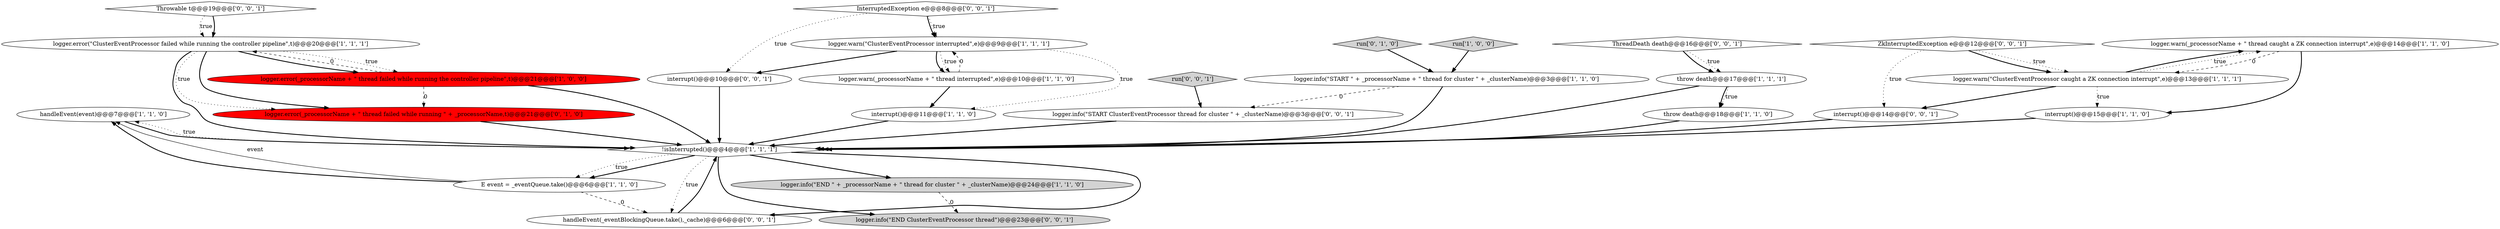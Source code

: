digraph {
4 [style = filled, label = "handleEvent(event)@@@7@@@['1', '1', '0']", fillcolor = white, shape = ellipse image = "AAA0AAABBB1BBB"];
17 [style = filled, label = "logger.error(_processorName + \" thread failed while running \" + _processorName,t)@@@21@@@['0', '1', '0']", fillcolor = red, shape = ellipse image = "AAA1AAABBB2BBB"];
21 [style = filled, label = "ThreadDeath death@@@16@@@['0', '0', '1']", fillcolor = white, shape = diamond image = "AAA0AAABBB3BBB"];
27 [style = filled, label = "interrupt()@@@10@@@['0', '0', '1']", fillcolor = white, shape = ellipse image = "AAA0AAABBB3BBB"];
3 [style = filled, label = "run['1', '0', '0']", fillcolor = lightgray, shape = diamond image = "AAA0AAABBB1BBB"];
18 [style = filled, label = "logger.info(\"START ClusterEventProcessor thread for cluster \" + _clusterName)@@@3@@@['0', '0', '1']", fillcolor = white, shape = ellipse image = "AAA0AAABBB3BBB"];
20 [style = filled, label = "handleEvent(_eventBlockingQueue.take(),_cache)@@@6@@@['0', '0', '1']", fillcolor = white, shape = ellipse image = "AAA0AAABBB3BBB"];
26 [style = filled, label = "logger.info(\"END ClusterEventProcessor thread\")@@@23@@@['0', '0', '1']", fillcolor = lightgray, shape = ellipse image = "AAA0AAABBB3BBB"];
13 [style = filled, label = "logger.error(\"ClusterEventProcessor failed while running the controller pipeline\",t)@@@20@@@['1', '1', '1']", fillcolor = white, shape = ellipse image = "AAA0AAABBB1BBB"];
1 [style = filled, label = "throw death@@@17@@@['1', '1', '1']", fillcolor = white, shape = ellipse image = "AAA0AAABBB1BBB"];
0 [style = filled, label = "E event = _eventQueue.take()@@@6@@@['1', '1', '0']", fillcolor = white, shape = ellipse image = "AAA0AAABBB1BBB"];
23 [style = filled, label = "Throwable t@@@19@@@['0', '0', '1']", fillcolor = white, shape = diamond image = "AAA0AAABBB3BBB"];
8 [style = filled, label = "interrupt()@@@15@@@['1', '1', '0']", fillcolor = white, shape = ellipse image = "AAA0AAABBB1BBB"];
14 [style = filled, label = "logger.error(_processorName + \" thread failed while running the controller pipeline\",t)@@@21@@@['1', '0', '0']", fillcolor = red, shape = ellipse image = "AAA1AAABBB1BBB"];
7 [style = filled, label = "!isInterrupted()@@@4@@@['1', '1', '1']", fillcolor = white, shape = diamond image = "AAA0AAABBB1BBB"];
10 [style = filled, label = "logger.info(\"START \" + _processorName + \" thread for cluster \" + _clusterName)@@@3@@@['1', '1', '0']", fillcolor = white, shape = ellipse image = "AAA0AAABBB1BBB"];
19 [style = filled, label = "run['0', '0', '1']", fillcolor = lightgray, shape = diamond image = "AAA0AAABBB3BBB"];
24 [style = filled, label = "ZkInterruptedException e@@@12@@@['0', '0', '1']", fillcolor = white, shape = diamond image = "AAA0AAABBB3BBB"];
15 [style = filled, label = "throw death@@@18@@@['1', '1', '0']", fillcolor = white, shape = ellipse image = "AAA0AAABBB1BBB"];
12 [style = filled, label = "logger.info(\"END \" + _processorName + \" thread for cluster \" + _clusterName)@@@24@@@['1', '1', '0']", fillcolor = lightgray, shape = ellipse image = "AAA0AAABBB1BBB"];
2 [style = filled, label = "interrupt()@@@11@@@['1', '1', '0']", fillcolor = white, shape = ellipse image = "AAA0AAABBB1BBB"];
25 [style = filled, label = "InterruptedException e@@@8@@@['0', '0', '1']", fillcolor = white, shape = diamond image = "AAA0AAABBB3BBB"];
11 [style = filled, label = "logger.warn(_processorName + \" thread caught a ZK connection interrupt\",e)@@@14@@@['1', '1', '0']", fillcolor = white, shape = ellipse image = "AAA0AAABBB1BBB"];
9 [style = filled, label = "logger.warn(_processorName + \" thread interrupted\",e)@@@10@@@['1', '1', '0']", fillcolor = white, shape = ellipse image = "AAA0AAABBB1BBB"];
6 [style = filled, label = "logger.warn(\"ClusterEventProcessor caught a ZK connection interrupt\",e)@@@13@@@['1', '1', '1']", fillcolor = white, shape = ellipse image = "AAA0AAABBB1BBB"];
5 [style = filled, label = "logger.warn(\"ClusterEventProcessor interrupted\",e)@@@9@@@['1', '1', '1']", fillcolor = white, shape = ellipse image = "AAA0AAABBB1BBB"];
16 [style = filled, label = "run['0', '1', '0']", fillcolor = lightgray, shape = diamond image = "AAA0AAABBB2BBB"];
22 [style = filled, label = "interrupt()@@@14@@@['0', '0', '1']", fillcolor = white, shape = ellipse image = "AAA0AAABBB3BBB"];
13->17 [style = dotted, label="true"];
24->6 [style = dotted, label="true"];
19->18 [style = bold, label=""];
15->7 [style = bold, label=""];
5->9 [style = bold, label=""];
21->1 [style = dotted, label="true"];
7->12 [style = bold, label=""];
9->2 [style = bold, label=""];
16->10 [style = bold, label=""];
6->22 [style = bold, label=""];
1->15 [style = bold, label=""];
7->0 [style = bold, label=""];
7->20 [style = bold, label=""];
7->0 [style = dotted, label="true"];
0->20 [style = dashed, label="0"];
10->7 [style = bold, label=""];
1->7 [style = bold, label=""];
22->7 [style = bold, label=""];
0->4 [style = solid, label="event"];
4->7 [style = bold, label=""];
8->7 [style = bold, label=""];
14->13 [style = dashed, label="0"];
14->7 [style = bold, label=""];
7->20 [style = dotted, label="true"];
7->26 [style = bold, label=""];
17->7 [style = bold, label=""];
12->26 [style = dashed, label="0"];
9->5 [style = dashed, label="0"];
3->10 [style = bold, label=""];
25->5 [style = dotted, label="true"];
13->17 [style = bold, label=""];
0->4 [style = bold, label=""];
23->13 [style = bold, label=""];
13->7 [style = bold, label=""];
6->8 [style = dotted, label="true"];
1->15 [style = dotted, label="true"];
6->11 [style = bold, label=""];
24->22 [style = dotted, label="true"];
27->7 [style = bold, label=""];
21->1 [style = bold, label=""];
7->4 [style = dotted, label="true"];
23->13 [style = dotted, label="true"];
5->9 [style = dotted, label="true"];
11->8 [style = bold, label=""];
25->5 [style = bold, label=""];
14->17 [style = dashed, label="0"];
5->27 [style = bold, label=""];
2->7 [style = bold, label=""];
6->11 [style = dotted, label="true"];
20->7 [style = bold, label=""];
18->7 [style = bold, label=""];
25->27 [style = dotted, label="true"];
24->6 [style = bold, label=""];
13->14 [style = dotted, label="true"];
11->6 [style = dashed, label="0"];
13->14 [style = bold, label=""];
10->18 [style = dashed, label="0"];
5->2 [style = dotted, label="true"];
}
